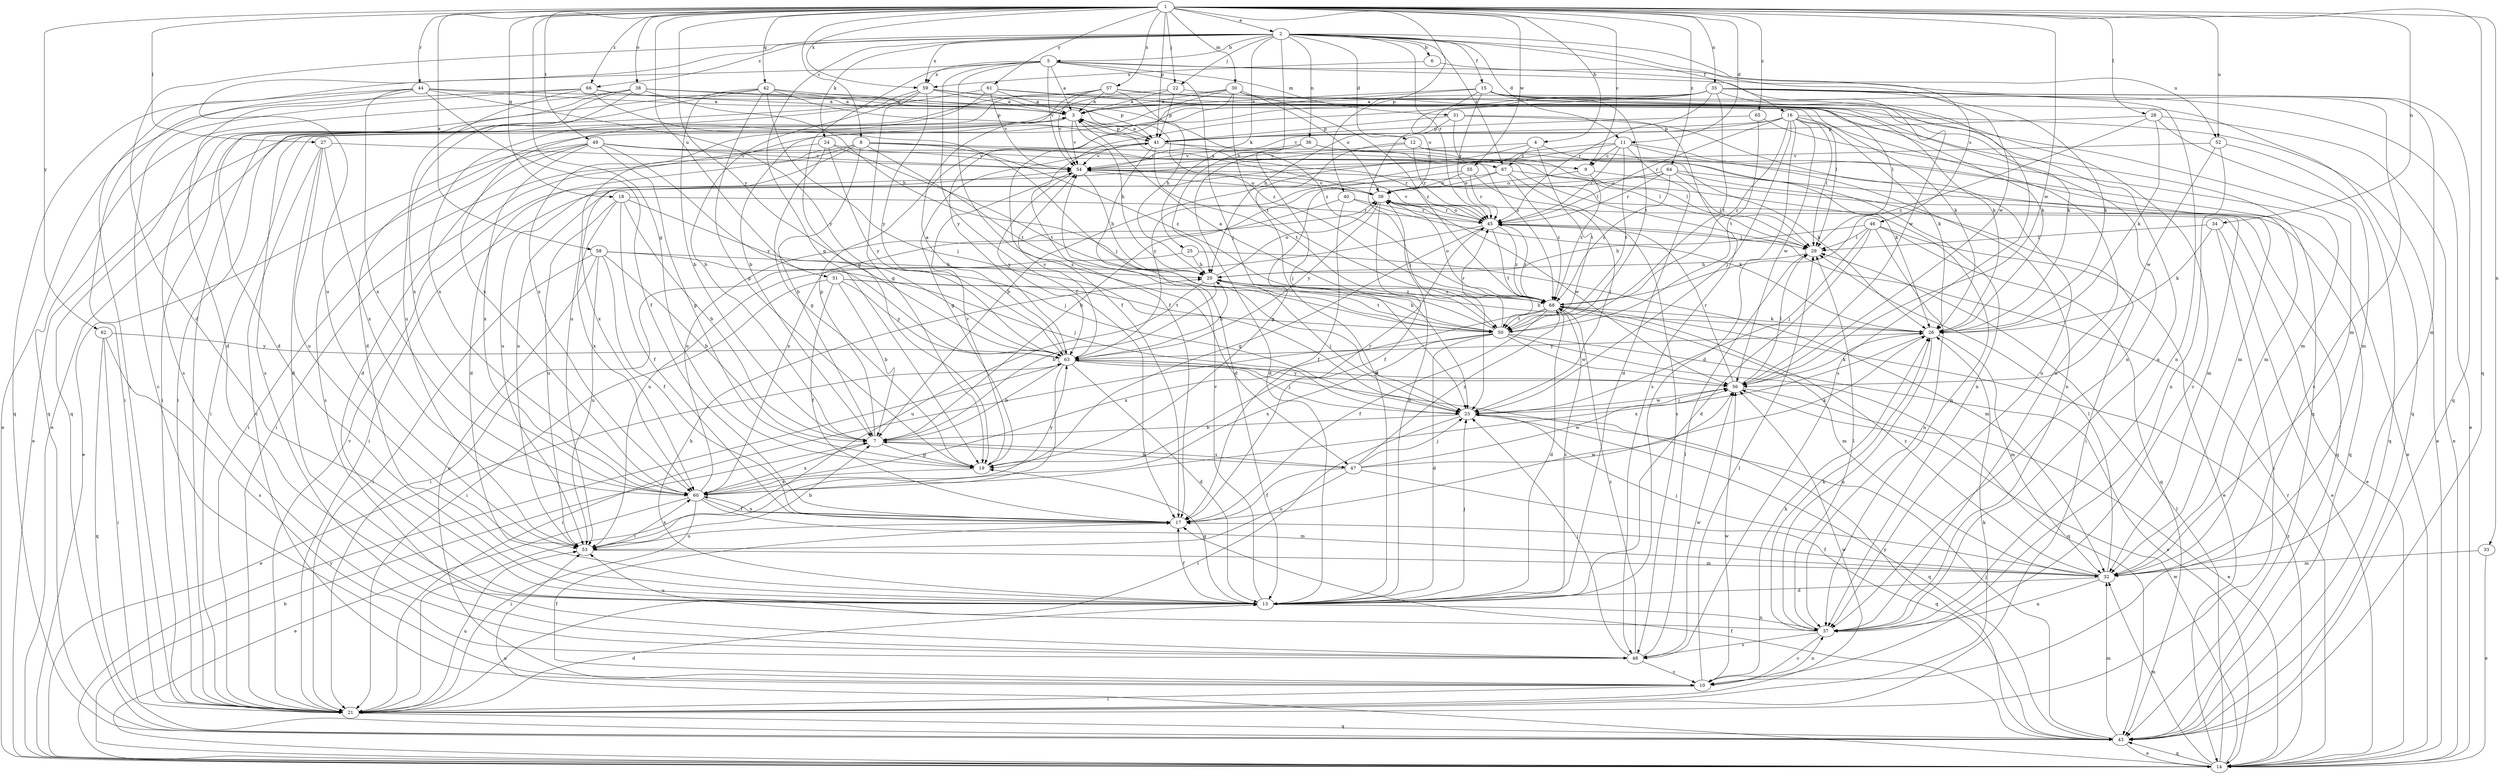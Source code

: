 strict digraph  {
	1 -> 2 [label=a];
	5 -> 3 [label=a];
	15 -> 3 [label=a];
	22 -> 3 [label=a];
	30 -> 3 [label=a];
	35 -> 3 [label=a];
	38 -> 3 [label=a];
	39 -> 3 [label=a];
	41 -> 3 [label=a];
	42 -> 3 [label=a];
	44 -> 3 [label=a];
	50 -> 3 [label=a];
	57 -> 3 [label=a];
	59 -> 3 [label=a];
	61 -> 3 [label=a];
	63 -> 3 [label=a];
	66 -> 3 [label=a];
	1 -> 4 [label=b];
	2 -> 5 [label=b];
	2 -> 6 [label=b];
	4 -> 7 [label=b];
	8 -> 7 [label=b];
	14 -> 7 [label=b];
	18 -> 7 [label=b];
	20 -> 7 [label=b];
	23 -> 7 [label=b];
	42 -> 7 [label=b];
	47 -> 7 [label=b];
	51 -> 7 [label=b];
	53 -> 7 [label=b];
	55 -> 7 [label=b];
	57 -> 7 [label=b];
	58 -> 7 [label=b];
	59 -> 7 [label=b];
	63 -> 7 [label=b];
	1 -> 8 [label=c];
	1 -> 9 [label=c];
	8 -> 9 [label=c];
	11 -> 9 [label=c];
	15 -> 10 [label=c];
	27 -> 10 [label=c];
	35 -> 10 [label=c];
	37 -> 10 [label=c];
	48 -> 10 [label=c];
	58 -> 10 [label=c];
	66 -> 10 [label=c];
	1 -> 11 [label=d];
	2 -> 11 [label=d];
	2 -> 12 [label=d];
	2 -> 13 [label=d];
	8 -> 13 [label=d];
	11 -> 13 [label=d];
	12 -> 13 [label=d];
	16 -> 13 [label=d];
	21 -> 13 [label=d];
	27 -> 13 [label=d];
	30 -> 13 [label=d];
	32 -> 13 [label=d];
	36 -> 13 [label=d];
	38 -> 13 [label=d];
	41 -> 13 [label=d];
	44 -> 13 [label=d];
	46 -> 13 [label=d];
	49 -> 13 [label=d];
	50 -> 13 [label=d];
	63 -> 13 [label=d];
	68 -> 13 [label=d];
	3 -> 14 [label=e];
	12 -> 14 [label=e];
	15 -> 14 [label=e];
	16 -> 14 [label=e];
	22 -> 14 [label=e];
	28 -> 14 [label=e];
	33 -> 14 [label=e];
	34 -> 14 [label=e];
	39 -> 14 [label=e];
	43 -> 14 [label=e];
	46 -> 14 [label=e];
	49 -> 14 [label=e];
	50 -> 14 [label=e];
	56 -> 14 [label=e];
	60 -> 14 [label=e];
	63 -> 14 [label=e];
	66 -> 14 [label=e];
	2 -> 15 [label=f];
	2 -> 16 [label=f];
	5 -> 17 [label=f];
	10 -> 17 [label=f];
	13 -> 17 [label=f];
	18 -> 17 [label=f];
	30 -> 17 [label=f];
	32 -> 17 [label=f];
	35 -> 17 [label=f];
	39 -> 17 [label=f];
	40 -> 17 [label=f];
	43 -> 17 [label=f];
	44 -> 17 [label=f];
	47 -> 17 [label=f];
	51 -> 17 [label=f];
	58 -> 17 [label=f];
	60 -> 17 [label=f];
	68 -> 17 [label=f];
	1 -> 18 [label=g];
	1 -> 19 [label=g];
	2 -> 19 [label=g];
	5 -> 19 [label=g];
	7 -> 19 [label=g];
	13 -> 19 [label=g];
	24 -> 19 [label=g];
	41 -> 19 [label=g];
	42 -> 19 [label=g];
	45 -> 19 [label=g];
	49 -> 19 [label=g];
	59 -> 19 [label=g];
	64 -> 19 [label=g];
	2 -> 20 [label=h];
	3 -> 20 [label=h];
	13 -> 20 [label=h];
	25 -> 20 [label=h];
	26 -> 20 [label=h];
	29 -> 20 [label=h];
	35 -> 20 [label=h];
	38 -> 20 [label=h];
	46 -> 20 [label=h];
	50 -> 20 [label=h];
	54 -> 20 [label=h];
	57 -> 20 [label=h];
	58 -> 20 [label=h];
	63 -> 20 [label=h];
	3 -> 21 [label=i];
	5 -> 21 [label=i];
	8 -> 21 [label=i];
	10 -> 21 [label=i];
	23 -> 21 [label=i];
	24 -> 21 [label=i];
	25 -> 21 [label=i];
	34 -> 21 [label=i];
	42 -> 21 [label=i];
	44 -> 21 [label=i];
	50 -> 21 [label=i];
	51 -> 21 [label=i];
	58 -> 21 [label=i];
	59 -> 21 [label=i];
	60 -> 21 [label=i];
	61 -> 21 [label=i];
	62 -> 21 [label=i];
	63 -> 21 [label=i];
	64 -> 21 [label=i];
	67 -> 21 [label=i];
	1 -> 22 [label=j];
	2 -> 22 [label=j];
	5 -> 23 [label=j];
	13 -> 23 [label=j];
	16 -> 23 [label=j];
	18 -> 23 [label=j];
	20 -> 23 [label=j];
	31 -> 23 [label=j];
	32 -> 23 [label=j];
	36 -> 23 [label=j];
	42 -> 23 [label=j];
	43 -> 23 [label=j];
	46 -> 23 [label=j];
	47 -> 23 [label=j];
	48 -> 23 [label=j];
	55 -> 23 [label=j];
	56 -> 23 [label=j];
	58 -> 23 [label=j];
	63 -> 23 [label=j];
	66 -> 23 [label=j];
	2 -> 24 [label=k];
	2 -> 25 [label=k];
	4 -> 26 [label=k];
	10 -> 26 [label=k];
	16 -> 26 [label=k];
	21 -> 26 [label=k];
	28 -> 26 [label=k];
	30 -> 26 [label=k];
	34 -> 26 [label=k];
	35 -> 26 [label=k];
	37 -> 26 [label=k];
	38 -> 26 [label=k];
	40 -> 26 [label=k];
	47 -> 26 [label=k];
	49 -> 26 [label=k];
	56 -> 26 [label=k];
	57 -> 26 [label=k];
	61 -> 26 [label=k];
	68 -> 26 [label=k];
	1 -> 27 [label=l];
	1 -> 28 [label=l];
	10 -> 29 [label=l];
	14 -> 29 [label=l];
	16 -> 29 [label=l];
	22 -> 29 [label=l];
	32 -> 29 [label=l];
	34 -> 29 [label=l];
	36 -> 29 [label=l];
	37 -> 29 [label=l];
	41 -> 29 [label=l];
	44 -> 29 [label=l];
	45 -> 29 [label=l];
	46 -> 29 [label=l];
	48 -> 29 [label=l];
	49 -> 29 [label=l];
	56 -> 29 [label=l];
	64 -> 29 [label=l];
	1 -> 30 [label=m];
	5 -> 31 [label=m];
	11 -> 32 [label=m];
	12 -> 32 [label=m];
	14 -> 32 [label=m];
	25 -> 32 [label=m];
	26 -> 32 [label=m];
	28 -> 32 [label=m];
	33 -> 32 [label=m];
	35 -> 32 [label=m];
	43 -> 32 [label=m];
	53 -> 32 [label=m];
	54 -> 32 [label=m];
	57 -> 32 [label=m];
	60 -> 32 [label=m];
	65 -> 32 [label=m];
	68 -> 32 [label=m];
	1 -> 33 [label=n];
	1 -> 34 [label=n];
	1 -> 35 [label=n];
	2 -> 36 [label=n];
	10 -> 37 [label=n];
	11 -> 37 [label=n];
	13 -> 37 [label=n];
	15 -> 37 [label=n];
	16 -> 37 [label=n];
	26 -> 37 [label=n];
	31 -> 37 [label=n];
	32 -> 37 [label=n];
	35 -> 37 [label=n];
	36 -> 37 [label=n];
	46 -> 37 [label=n];
	52 -> 37 [label=n];
	61 -> 37 [label=n];
	67 -> 37 [label=n];
	1 -> 38 [label=o];
	9 -> 39 [label=o];
	13 -> 39 [label=o];
	15 -> 39 [label=o];
	20 -> 39 [label=o];
	30 -> 39 [label=o];
	45 -> 39 [label=o];
	54 -> 39 [label=o];
	55 -> 39 [label=o];
	60 -> 39 [label=o];
	64 -> 39 [label=o];
	67 -> 39 [label=o];
	68 -> 39 [label=o];
	1 -> 40 [label=p];
	1 -> 41 [label=p];
	3 -> 41 [label=p];
	7 -> 41 [label=p];
	16 -> 41 [label=p];
	22 -> 41 [label=p];
	28 -> 41 [label=p];
	31 -> 41 [label=p];
	42 -> 41 [label=p];
	59 -> 41 [label=p];
	65 -> 41 [label=p];
	1 -> 42 [label=q];
	1 -> 43 [label=q];
	6 -> 43 [label=q];
	9 -> 43 [label=q];
	14 -> 43 [label=q];
	21 -> 43 [label=q];
	23 -> 43 [label=q];
	38 -> 43 [label=q];
	42 -> 43 [label=q];
	44 -> 43 [label=q];
	46 -> 43 [label=q];
	47 -> 43 [label=q];
	50 -> 43 [label=q];
	52 -> 43 [label=q];
	59 -> 43 [label=q];
	62 -> 43 [label=q];
	64 -> 43 [label=q];
	66 -> 43 [label=q];
	1 -> 44 [label=r];
	2 -> 45 [label=r];
	11 -> 45 [label=r];
	12 -> 45 [label=r];
	14 -> 45 [label=r];
	15 -> 45 [label=r];
	16 -> 45 [label=r];
	18 -> 45 [label=r];
	19 -> 45 [label=r];
	35 -> 45 [label=r];
	39 -> 45 [label=r];
	40 -> 45 [label=r];
	41 -> 45 [label=r];
	50 -> 45 [label=r];
	55 -> 45 [label=r];
	56 -> 45 [label=r];
	64 -> 45 [label=r];
	68 -> 45 [label=r];
	5 -> 46 [label=s];
	5 -> 47 [label=s];
	7 -> 47 [label=s];
	30 -> 48 [label=s];
	31 -> 48 [label=s];
	35 -> 48 [label=s];
	37 -> 48 [label=s];
	38 -> 48 [label=s];
	49 -> 48 [label=s];
	62 -> 48 [label=s];
	67 -> 48 [label=s];
	1 -> 49 [label=t];
	4 -> 50 [label=t];
	8 -> 50 [label=t];
	11 -> 50 [label=t];
	15 -> 50 [label=t];
	20 -> 50 [label=t];
	24 -> 50 [label=t];
	30 -> 50 [label=t];
	35 -> 50 [label=t];
	41 -> 50 [label=t];
	45 -> 50 [label=t];
	51 -> 50 [label=t];
	65 -> 50 [label=t];
	68 -> 50 [label=t];
	1 -> 51 [label=u];
	1 -> 52 [label=u];
	2 -> 52 [label=u];
	2 -> 53 [label=u];
	4 -> 53 [label=u];
	11 -> 53 [label=u];
	14 -> 53 [label=u];
	17 -> 53 [label=u];
	18 -> 53 [label=u];
	20 -> 53 [label=u];
	21 -> 53 [label=u];
	27 -> 53 [label=u];
	35 -> 53 [label=u];
	37 -> 53 [label=u];
	45 -> 53 [label=u];
	47 -> 53 [label=u];
	58 -> 53 [label=u];
	66 -> 53 [label=u];
	3 -> 54 [label=v];
	5 -> 54 [label=v];
	12 -> 54 [label=v];
	13 -> 54 [label=v];
	16 -> 54 [label=v];
	19 -> 54 [label=v];
	21 -> 54 [label=v];
	24 -> 54 [label=v];
	27 -> 54 [label=v];
	36 -> 54 [label=v];
	39 -> 54 [label=v];
	41 -> 54 [label=v];
	45 -> 54 [label=v];
	49 -> 54 [label=v];
	52 -> 54 [label=v];
	57 -> 54 [label=v];
	61 -> 54 [label=v];
	63 -> 54 [label=v];
	1 -> 55 [label=w];
	1 -> 56 [label=w];
	2 -> 56 [label=w];
	5 -> 56 [label=w];
	10 -> 56 [label=w];
	14 -> 56 [label=w];
	16 -> 56 [label=w];
	17 -> 56 [label=w];
	21 -> 56 [label=w];
	23 -> 56 [label=w];
	39 -> 56 [label=w];
	47 -> 56 [label=w];
	48 -> 56 [label=w];
	50 -> 56 [label=w];
	52 -> 56 [label=w];
	63 -> 56 [label=w];
	1 -> 57 [label=x];
	1 -> 58 [label=x];
	1 -> 59 [label=x];
	2 -> 59 [label=x];
	5 -> 59 [label=x];
	6 -> 59 [label=x];
	7 -> 60 [label=x];
	8 -> 60 [label=x];
	15 -> 60 [label=x];
	17 -> 60 [label=x];
	18 -> 60 [label=x];
	19 -> 60 [label=x];
	26 -> 60 [label=x];
	27 -> 60 [label=x];
	38 -> 60 [label=x];
	40 -> 60 [label=x];
	44 -> 60 [label=x];
	49 -> 60 [label=x];
	50 -> 60 [label=x];
	53 -> 60 [label=x];
	57 -> 60 [label=x];
	61 -> 60 [label=x];
	68 -> 60 [label=x];
	1 -> 61 [label=y];
	1 -> 62 [label=y];
	1 -> 63 [label=y];
	11 -> 63 [label=y];
	14 -> 63 [label=y];
	24 -> 63 [label=y];
	26 -> 63 [label=y];
	35 -> 63 [label=y];
	39 -> 63 [label=y];
	43 -> 63 [label=y];
	44 -> 63 [label=y];
	49 -> 63 [label=y];
	51 -> 63 [label=y];
	54 -> 63 [label=y];
	56 -> 63 [label=y];
	59 -> 63 [label=y];
	60 -> 63 [label=y];
	62 -> 63 [label=y];
	1 -> 64 [label=z];
	1 -> 65 [label=z];
	1 -> 66 [label=z];
	2 -> 66 [label=z];
	2 -> 67 [label=z];
	4 -> 67 [label=z];
	8 -> 67 [label=z];
	8 -> 68 [label=z];
	9 -> 68 [label=z];
	13 -> 68 [label=z];
	14 -> 68 [label=z];
	16 -> 68 [label=z];
	20 -> 68 [label=z];
	28 -> 68 [label=z];
	30 -> 68 [label=z];
	31 -> 68 [label=z];
	32 -> 68 [label=z];
	38 -> 68 [label=z];
	42 -> 68 [label=z];
	45 -> 68 [label=z];
	47 -> 68 [label=z];
	48 -> 68 [label=z];
	51 -> 68 [label=z];
	64 -> 68 [label=z];
	67 -> 68 [label=z];
}
